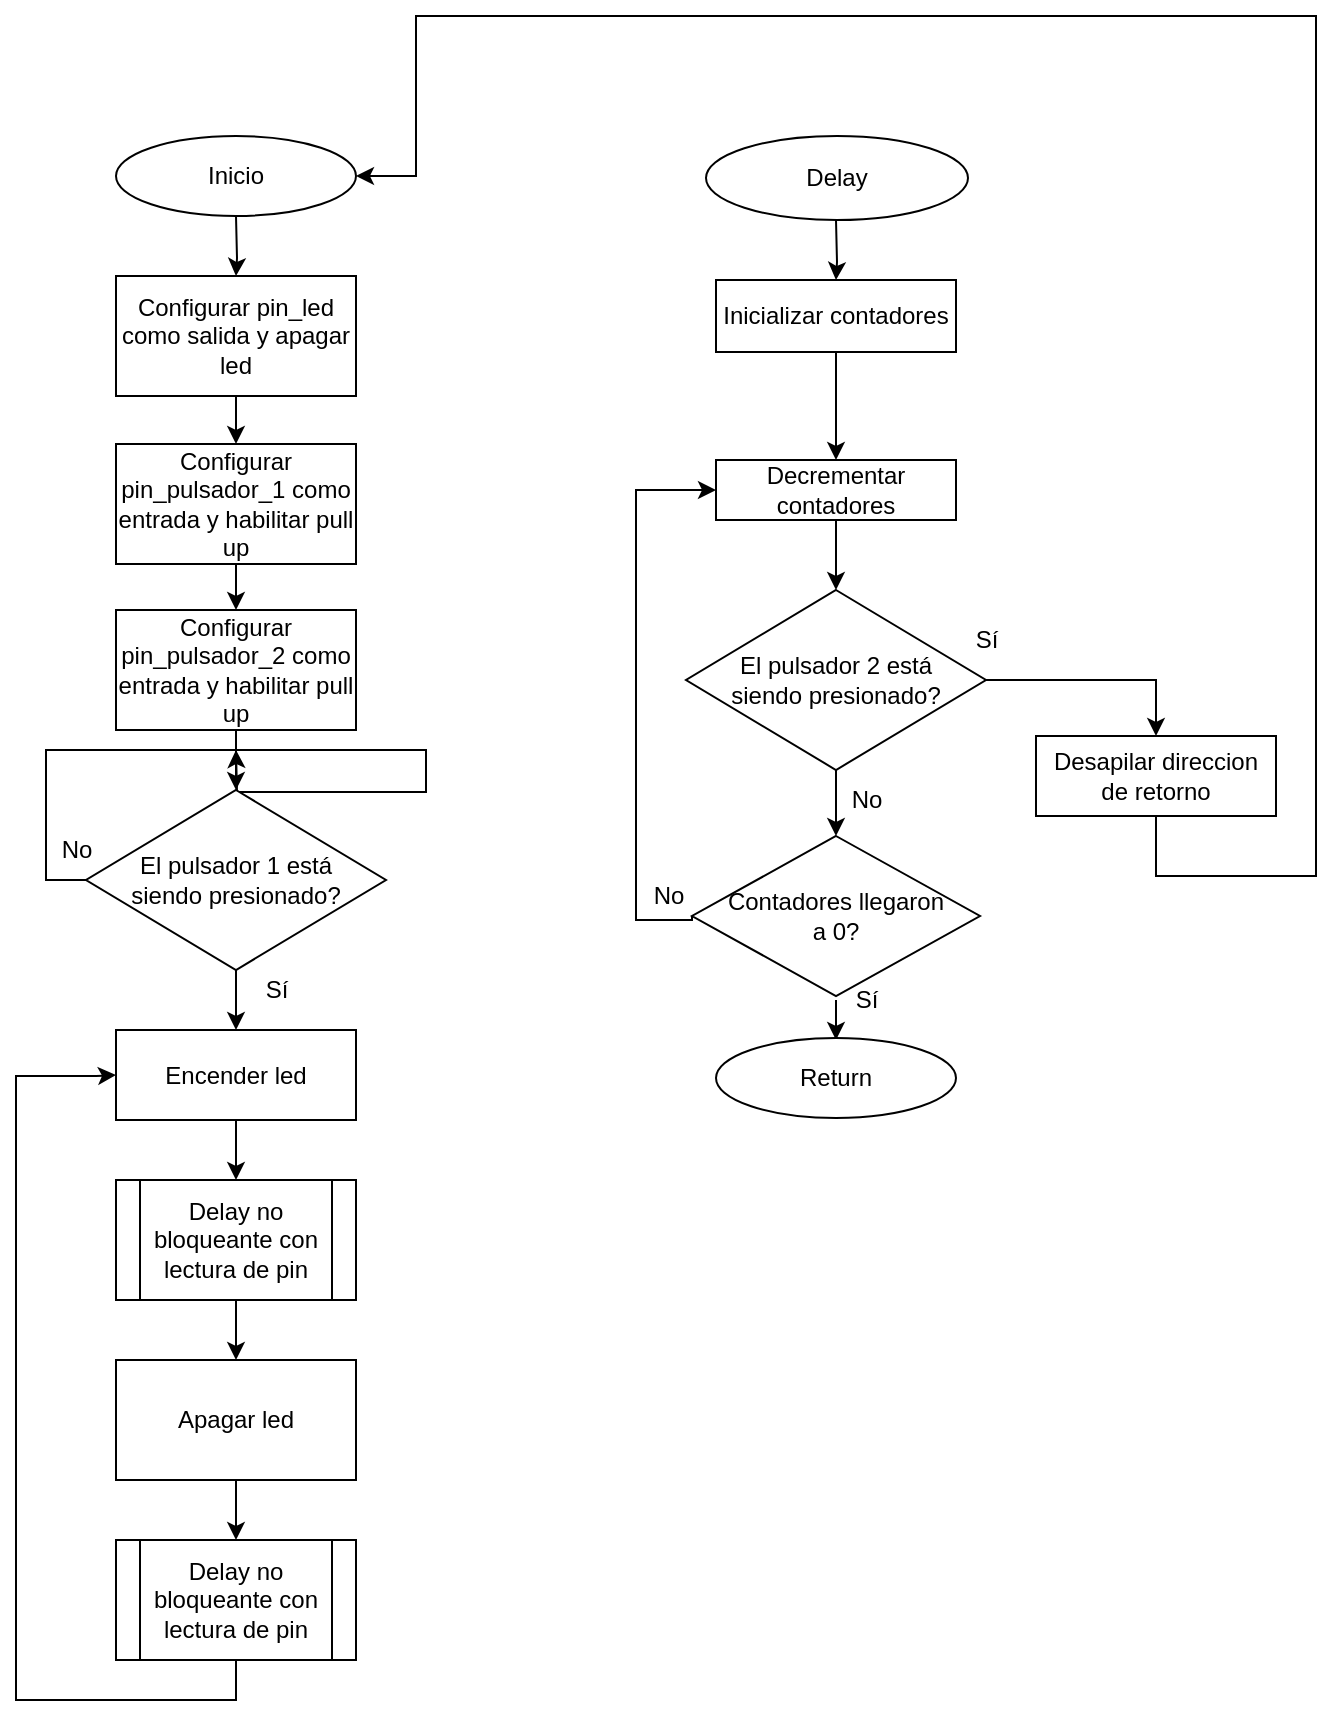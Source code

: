 <mxfile version="13.9.3" type="device"><diagram id="C5RBs43oDa-KdzZeNtuy" name="Page-1"><mxGraphModel dx="1662" dy="762" grid="0" gridSize="10" guides="1" tooltips="1" connect="1" arrows="1" fold="1" page="1" pageScale="1" pageWidth="827" pageHeight="1169" math="0" shadow="0"><root><mxCell id="WIyWlLk6GJQsqaUBKTNV-0"/><mxCell id="WIyWlLk6GJQsqaUBKTNV-1" parent="WIyWlLk6GJQsqaUBKTNV-0"/><mxCell id="Rzf_JdVmEiJGYScnjNtb-12" value="" style="edgeStyle=orthogonalEdgeStyle;rounded=0;orthogonalLoop=1;jettySize=auto;html=1;" parent="WIyWlLk6GJQsqaUBKTNV-1" target="Rzf_JdVmEiJGYScnjNtb-0" edge="1"><mxGeometry relative="1" as="geometry"><mxPoint x="220" y="120" as="sourcePoint"/></mxGeometry></mxCell><mxCell id="5gZXsxrB-Gndq1Z3dhak-2" style="edgeStyle=orthogonalEdgeStyle;rounded=0;orthogonalLoop=1;jettySize=auto;html=1;exitX=0.5;exitY=1;exitDx=0;exitDy=0;entryX=0.5;entryY=0;entryDx=0;entryDy=0;" parent="WIyWlLk6GJQsqaUBKTNV-1" source="Rzf_JdVmEiJGYScnjNtb-0" target="5gZXsxrB-Gndq1Z3dhak-1" edge="1"><mxGeometry relative="1" as="geometry"/></mxCell><mxCell id="Rzf_JdVmEiJGYScnjNtb-0" value="Configurar pin_led como salida y apagar led" style="rounded=0;whiteSpace=wrap;html=1;" parent="WIyWlLk6GJQsqaUBKTNV-1" vertex="1"><mxGeometry x="160" y="150" width="120" height="60" as="geometry"/></mxCell><mxCell id="Rzf_JdVmEiJGYScnjNtb-6" value="" style="edgeStyle=orthogonalEdgeStyle;rounded=0;orthogonalLoop=1;jettySize=auto;html=1;" parent="WIyWlLk6GJQsqaUBKTNV-1" source="Rzf_JdVmEiJGYScnjNtb-1" target="Rzf_JdVmEiJGYScnjNtb-5" edge="1"><mxGeometry relative="1" as="geometry"/></mxCell><mxCell id="Rzf_JdVmEiJGYScnjNtb-1" value="Encender led" style="whiteSpace=wrap;html=1;rounded=0;" parent="WIyWlLk6GJQsqaUBKTNV-1" vertex="1"><mxGeometry x="160" y="527" width="120" height="45" as="geometry"/></mxCell><mxCell id="Rzf_JdVmEiJGYScnjNtb-8" value="" style="edgeStyle=orthogonalEdgeStyle;rounded=0;orthogonalLoop=1;jettySize=auto;html=1;" parent="WIyWlLk6GJQsqaUBKTNV-1" source="Rzf_JdVmEiJGYScnjNtb-5" target="Rzf_JdVmEiJGYScnjNtb-7" edge="1"><mxGeometry relative="1" as="geometry"/></mxCell><mxCell id="Rzf_JdVmEiJGYScnjNtb-5" value="Delay no bloqueante con lectura de pin" style="shape=process;whiteSpace=wrap;html=1;backgroundOutline=1;rounded=0;" parent="WIyWlLk6GJQsqaUBKTNV-1" vertex="1"><mxGeometry x="160" y="602" width="120" height="60" as="geometry"/></mxCell><mxCell id="Rzf_JdVmEiJGYScnjNtb-10" value="" style="edgeStyle=orthogonalEdgeStyle;rounded=0;orthogonalLoop=1;jettySize=auto;html=1;" parent="WIyWlLk6GJQsqaUBKTNV-1" source="Rzf_JdVmEiJGYScnjNtb-7" target="Rzf_JdVmEiJGYScnjNtb-9" edge="1"><mxGeometry relative="1" as="geometry"/></mxCell><mxCell id="Rzf_JdVmEiJGYScnjNtb-7" value="Apagar led" style="whiteSpace=wrap;html=1;rounded=0;" parent="WIyWlLk6GJQsqaUBKTNV-1" vertex="1"><mxGeometry x="160" y="692" width="120" height="60" as="geometry"/></mxCell><mxCell id="Rzf_JdVmEiJGYScnjNtb-11" style="edgeStyle=orthogonalEdgeStyle;rounded=0;orthogonalLoop=1;jettySize=auto;html=1;exitX=0.5;exitY=1;exitDx=0;exitDy=0;entryX=0;entryY=0.5;entryDx=0;entryDy=0;" parent="WIyWlLk6GJQsqaUBKTNV-1" source="Rzf_JdVmEiJGYScnjNtb-9" target="Rzf_JdVmEiJGYScnjNtb-1" edge="1"><mxGeometry relative="1" as="geometry"><Array as="points"><mxPoint x="220" y="862"/><mxPoint x="110" y="862"/><mxPoint x="110" y="550"/><mxPoint x="150" y="550"/></Array></mxGeometry></mxCell><mxCell id="Rzf_JdVmEiJGYScnjNtb-9" value="Delay no bloqueante con lectura de pin" style="shape=process;whiteSpace=wrap;html=1;backgroundOutline=1;rounded=0;" parent="WIyWlLk6GJQsqaUBKTNV-1" vertex="1"><mxGeometry x="160" y="782" width="120" height="60" as="geometry"/></mxCell><mxCell id="Rzf_JdVmEiJGYScnjNtb-50" value="Inicio" style="ellipse;whiteSpace=wrap;html=1;rounded=0;" parent="WIyWlLk6GJQsqaUBKTNV-1" vertex="1"><mxGeometry x="160" y="80" width="120" height="40" as="geometry"/></mxCell><mxCell id="Rzf_JdVmEiJGYScnjNtb-58" value="" style="edgeStyle=orthogonalEdgeStyle;rounded=0;orthogonalLoop=1;jettySize=auto;html=1;" parent="WIyWlLk6GJQsqaUBKTNV-1" source="Rzf_JdVmEiJGYScnjNtb-54" target="Rzf_JdVmEiJGYScnjNtb-57" edge="1"><mxGeometry relative="1" as="geometry"/></mxCell><mxCell id="Rzf_JdVmEiJGYScnjNtb-54" value="Configurar pin_pulsador_2 como entrada y habilitar pull up" style="rounded=0;whiteSpace=wrap;html=1;" parent="WIyWlLk6GJQsqaUBKTNV-1" vertex="1"><mxGeometry x="160" y="317" width="120" height="60" as="geometry"/></mxCell><mxCell id="Rzf_JdVmEiJGYScnjNtb-59" value="" style="edgeStyle=orthogonalEdgeStyle;rounded=0;orthogonalLoop=1;jettySize=auto;html=1;entryX=0.5;entryY=0;entryDx=0;entryDy=0;" parent="WIyWlLk6GJQsqaUBKTNV-1" source="Rzf_JdVmEiJGYScnjNtb-57" target="Rzf_JdVmEiJGYScnjNtb-1" edge="1"><mxGeometry relative="1" as="geometry"/></mxCell><mxCell id="Rzf_JdVmEiJGYScnjNtb-60" style="edgeStyle=orthogonalEdgeStyle;rounded=0;orthogonalLoop=1;jettySize=auto;html=1;exitX=0;exitY=0.5;exitDx=0;exitDy=0;" parent="WIyWlLk6GJQsqaUBKTNV-1" source="Rzf_JdVmEiJGYScnjNtb-57" edge="1"><mxGeometry relative="1" as="geometry"><mxPoint x="220" y="387" as="targetPoint"/></mxGeometry></mxCell><mxCell id="Rzf_JdVmEiJGYScnjNtb-57" value="El pulsador 1 está &lt;br&gt;siendo presionado?" style="rhombus;whiteSpace=wrap;html=1;rounded=0;" parent="WIyWlLk6GJQsqaUBKTNV-1" vertex="1"><mxGeometry x="145" y="407" width="150" height="90" as="geometry"/></mxCell><mxCell id="Rzf_JdVmEiJGYScnjNtb-61" value="No" style="text;html=1;align=center;verticalAlign=middle;resizable=0;points=[];autosize=1;" parent="WIyWlLk6GJQsqaUBKTNV-1" vertex="1"><mxGeometry x="125" y="427" width="30" height="20" as="geometry"/></mxCell><mxCell id="Rzf_JdVmEiJGYScnjNtb-62" value="Sí" style="text;html=1;align=center;verticalAlign=middle;resizable=0;points=[];autosize=1;" parent="WIyWlLk6GJQsqaUBKTNV-1" vertex="1"><mxGeometry x="225" y="497" width="30" height="20" as="geometry"/></mxCell><mxCell id="5gZXsxrB-Gndq1Z3dhak-4" style="edgeStyle=orthogonalEdgeStyle;rounded=0;orthogonalLoop=1;jettySize=auto;html=1;exitX=0.5;exitY=1;exitDx=0;exitDy=0;" parent="WIyWlLk6GJQsqaUBKTNV-1" source="5gZXsxrB-Gndq1Z3dhak-1" target="Rzf_JdVmEiJGYScnjNtb-54" edge="1"><mxGeometry relative="1" as="geometry"/></mxCell><mxCell id="5gZXsxrB-Gndq1Z3dhak-1" value="Configurar pin_pulsador_1 como entrada y habilitar pull up" style="rounded=0;whiteSpace=wrap;html=1;" parent="WIyWlLk6GJQsqaUBKTNV-1" vertex="1"><mxGeometry x="160" y="234" width="120" height="60" as="geometry"/></mxCell><mxCell id="EwZjDU8iSjkVtA1r5vcP-0" value="" style="edgeStyle=orthogonalEdgeStyle;rounded=0;orthogonalLoop=1;jettySize=auto;html=1;" edge="1" parent="WIyWlLk6GJQsqaUBKTNV-1" target="EwZjDU8iSjkVtA1r5vcP-2"><mxGeometry relative="1" as="geometry"><mxPoint x="520" y="122" as="sourcePoint"/></mxGeometry></mxCell><mxCell id="EwZjDU8iSjkVtA1r5vcP-1" value="" style="edgeStyle=orthogonalEdgeStyle;rounded=0;orthogonalLoop=1;jettySize=auto;html=1;" edge="1" parent="WIyWlLk6GJQsqaUBKTNV-1" source="EwZjDU8iSjkVtA1r5vcP-2" target="EwZjDU8iSjkVtA1r5vcP-4"><mxGeometry relative="1" as="geometry"/></mxCell><mxCell id="EwZjDU8iSjkVtA1r5vcP-2" value="&lt;div&gt;Inicializar contadores&lt;/div&gt;" style="rounded=0;whiteSpace=wrap;html=1;" vertex="1" parent="WIyWlLk6GJQsqaUBKTNV-1"><mxGeometry x="460" y="152" width="120" height="36" as="geometry"/></mxCell><mxCell id="EwZjDU8iSjkVtA1r5vcP-3" value="" style="edgeStyle=orthogonalEdgeStyle;rounded=0;orthogonalLoop=1;jettySize=auto;html=1;" edge="1" parent="WIyWlLk6GJQsqaUBKTNV-1" source="EwZjDU8iSjkVtA1r5vcP-4" target="EwZjDU8iSjkVtA1r5vcP-14"><mxGeometry relative="1" as="geometry"/></mxCell><mxCell id="EwZjDU8iSjkVtA1r5vcP-4" value="Decrementar contadores" style="whiteSpace=wrap;html=1;rounded=0;" vertex="1" parent="WIyWlLk6GJQsqaUBKTNV-1"><mxGeometry x="460" y="242" width="120" height="30" as="geometry"/></mxCell><mxCell id="EwZjDU8iSjkVtA1r5vcP-5" style="edgeStyle=orthogonalEdgeStyle;rounded=0;orthogonalLoop=1;jettySize=auto;html=1;exitX=0;exitY=0.5;exitDx=0;exitDy=0;entryX=0;entryY=0.5;entryDx=0;entryDy=0;" edge="1" parent="WIyWlLk6GJQsqaUBKTNV-1" source="EwZjDU8iSjkVtA1r5vcP-7" target="EwZjDU8iSjkVtA1r5vcP-4"><mxGeometry relative="1" as="geometry"><Array as="points"><mxPoint x="420" y="472"/><mxPoint x="420" y="257"/></Array></mxGeometry></mxCell><mxCell id="EwZjDU8iSjkVtA1r5vcP-6" value="" style="edgeStyle=orthogonalEdgeStyle;rounded=0;orthogonalLoop=1;jettySize=auto;html=1;" edge="1" parent="WIyWlLk6GJQsqaUBKTNV-1"><mxGeometry relative="1" as="geometry"><mxPoint x="520" y="512" as="sourcePoint"/><mxPoint x="520" y="532" as="targetPoint"/></mxGeometry></mxCell><mxCell id="EwZjDU8iSjkVtA1r5vcP-7" value="Contadores llegaron&lt;br&gt;a 0?" style="rhombus;whiteSpace=wrap;html=1;rounded=0;" vertex="1" parent="WIyWlLk6GJQsqaUBKTNV-1"><mxGeometry x="448" y="430" width="144" height="80" as="geometry"/></mxCell><mxCell id="EwZjDU8iSjkVtA1r5vcP-8" value="No" style="text;html=1;align=center;verticalAlign=middle;resizable=0;points=[];autosize=1;" vertex="1" parent="WIyWlLk6GJQsqaUBKTNV-1"><mxGeometry x="421" y="450" width="30" height="20" as="geometry"/></mxCell><mxCell id="EwZjDU8iSjkVtA1r5vcP-9" value="Sí" style="text;html=1;align=center;verticalAlign=middle;resizable=0;points=[];autosize=1;" vertex="1" parent="WIyWlLk6GJQsqaUBKTNV-1"><mxGeometry x="520" y="502" width="30" height="20" as="geometry"/></mxCell><mxCell id="EwZjDU8iSjkVtA1r5vcP-10" value="Return" style="ellipse;whiteSpace=wrap;html=1;rounded=0;" vertex="1" parent="WIyWlLk6GJQsqaUBKTNV-1"><mxGeometry x="460" y="531" width="120" height="40" as="geometry"/></mxCell><mxCell id="EwZjDU8iSjkVtA1r5vcP-11" value="Delay" style="ellipse;whiteSpace=wrap;html=1;rounded=0;" vertex="1" parent="WIyWlLk6GJQsqaUBKTNV-1"><mxGeometry x="455" y="80" width="131" height="42" as="geometry"/></mxCell><mxCell id="EwZjDU8iSjkVtA1r5vcP-12" value="" style="edgeStyle=orthogonalEdgeStyle;rounded=0;orthogonalLoop=1;jettySize=auto;html=1;" edge="1" parent="WIyWlLk6GJQsqaUBKTNV-1" source="EwZjDU8iSjkVtA1r5vcP-14" target="EwZjDU8iSjkVtA1r5vcP-7"><mxGeometry relative="1" as="geometry"><mxPoint x="523" y="432" as="targetPoint"/></mxGeometry></mxCell><mxCell id="EwZjDU8iSjkVtA1r5vcP-13" style="edgeStyle=orthogonalEdgeStyle;rounded=0;orthogonalLoop=1;jettySize=auto;html=1;exitX=1;exitY=0.5;exitDx=0;exitDy=0;entryX=0.5;entryY=0;entryDx=0;entryDy=0;" edge="1" parent="WIyWlLk6GJQsqaUBKTNV-1" source="EwZjDU8iSjkVtA1r5vcP-14" target="EwZjDU8iSjkVtA1r5vcP-19"><mxGeometry relative="1" as="geometry"/></mxCell><mxCell id="EwZjDU8iSjkVtA1r5vcP-14" value="El pulsador 2 está &lt;br&gt;siendo presionado?" style="rhombus;whiteSpace=wrap;html=1;rounded=0;" vertex="1" parent="WIyWlLk6GJQsqaUBKTNV-1"><mxGeometry x="445" y="307" width="150" height="90" as="geometry"/></mxCell><mxCell id="EwZjDU8iSjkVtA1r5vcP-15" value="Sí" style="text;html=1;align=center;verticalAlign=middle;resizable=0;points=[];autosize=1;" vertex="1" parent="WIyWlLk6GJQsqaUBKTNV-1"><mxGeometry x="580" y="322" width="30" height="20" as="geometry"/></mxCell><mxCell id="EwZjDU8iSjkVtA1r5vcP-16" value="No" style="text;html=1;align=center;verticalAlign=middle;resizable=0;points=[];autosize=1;" vertex="1" parent="WIyWlLk6GJQsqaUBKTNV-1"><mxGeometry x="520" y="402" width="30" height="20" as="geometry"/></mxCell><mxCell id="EwZjDU8iSjkVtA1r5vcP-17" style="edgeStyle=orthogonalEdgeStyle;rounded=0;orthogonalLoop=1;jettySize=auto;html=1;exitX=0.5;exitY=1;exitDx=0;exitDy=0;" edge="1" parent="WIyWlLk6GJQsqaUBKTNV-1" source="EwZjDU8iSjkVtA1r5vcP-2" target="EwZjDU8iSjkVtA1r5vcP-2"><mxGeometry relative="1" as="geometry"/></mxCell><mxCell id="EwZjDU8iSjkVtA1r5vcP-18" style="edgeStyle=orthogonalEdgeStyle;rounded=0;orthogonalLoop=1;jettySize=auto;html=1;exitX=0.5;exitY=1;exitDx=0;exitDy=0;entryX=1;entryY=0.5;entryDx=0;entryDy=0;" edge="1" parent="WIyWlLk6GJQsqaUBKTNV-1" source="EwZjDU8iSjkVtA1r5vcP-19"><mxGeometry relative="1" as="geometry"><mxPoint x="280" y="100" as="targetPoint"/><Array as="points"><mxPoint x="680" y="450"/><mxPoint x="760" y="450"/><mxPoint x="760" y="20"/><mxPoint x="310" y="20"/><mxPoint x="310" y="100"/></Array></mxGeometry></mxCell><mxCell id="EwZjDU8iSjkVtA1r5vcP-19" value="Desapilar direccion de retorno" style="rounded=0;whiteSpace=wrap;html=1;" vertex="1" parent="WIyWlLk6GJQsqaUBKTNV-1"><mxGeometry x="620" y="380" width="120" height="40" as="geometry"/></mxCell></root></mxGraphModel></diagram></mxfile>